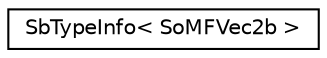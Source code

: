 digraph "Graphical Class Hierarchy"
{
 // LATEX_PDF_SIZE
  edge [fontname="Helvetica",fontsize="10",labelfontname="Helvetica",labelfontsize="10"];
  node [fontname="Helvetica",fontsize="10",shape=record];
  rankdir="LR";
  Node0 [label="SbTypeInfo\< SoMFVec2b \>",height=0.2,width=0.4,color="black", fillcolor="white", style="filled",URL="$structSbTypeInfo_3_01SoMFVec2b_01_4.html",tooltip=" "];
}
